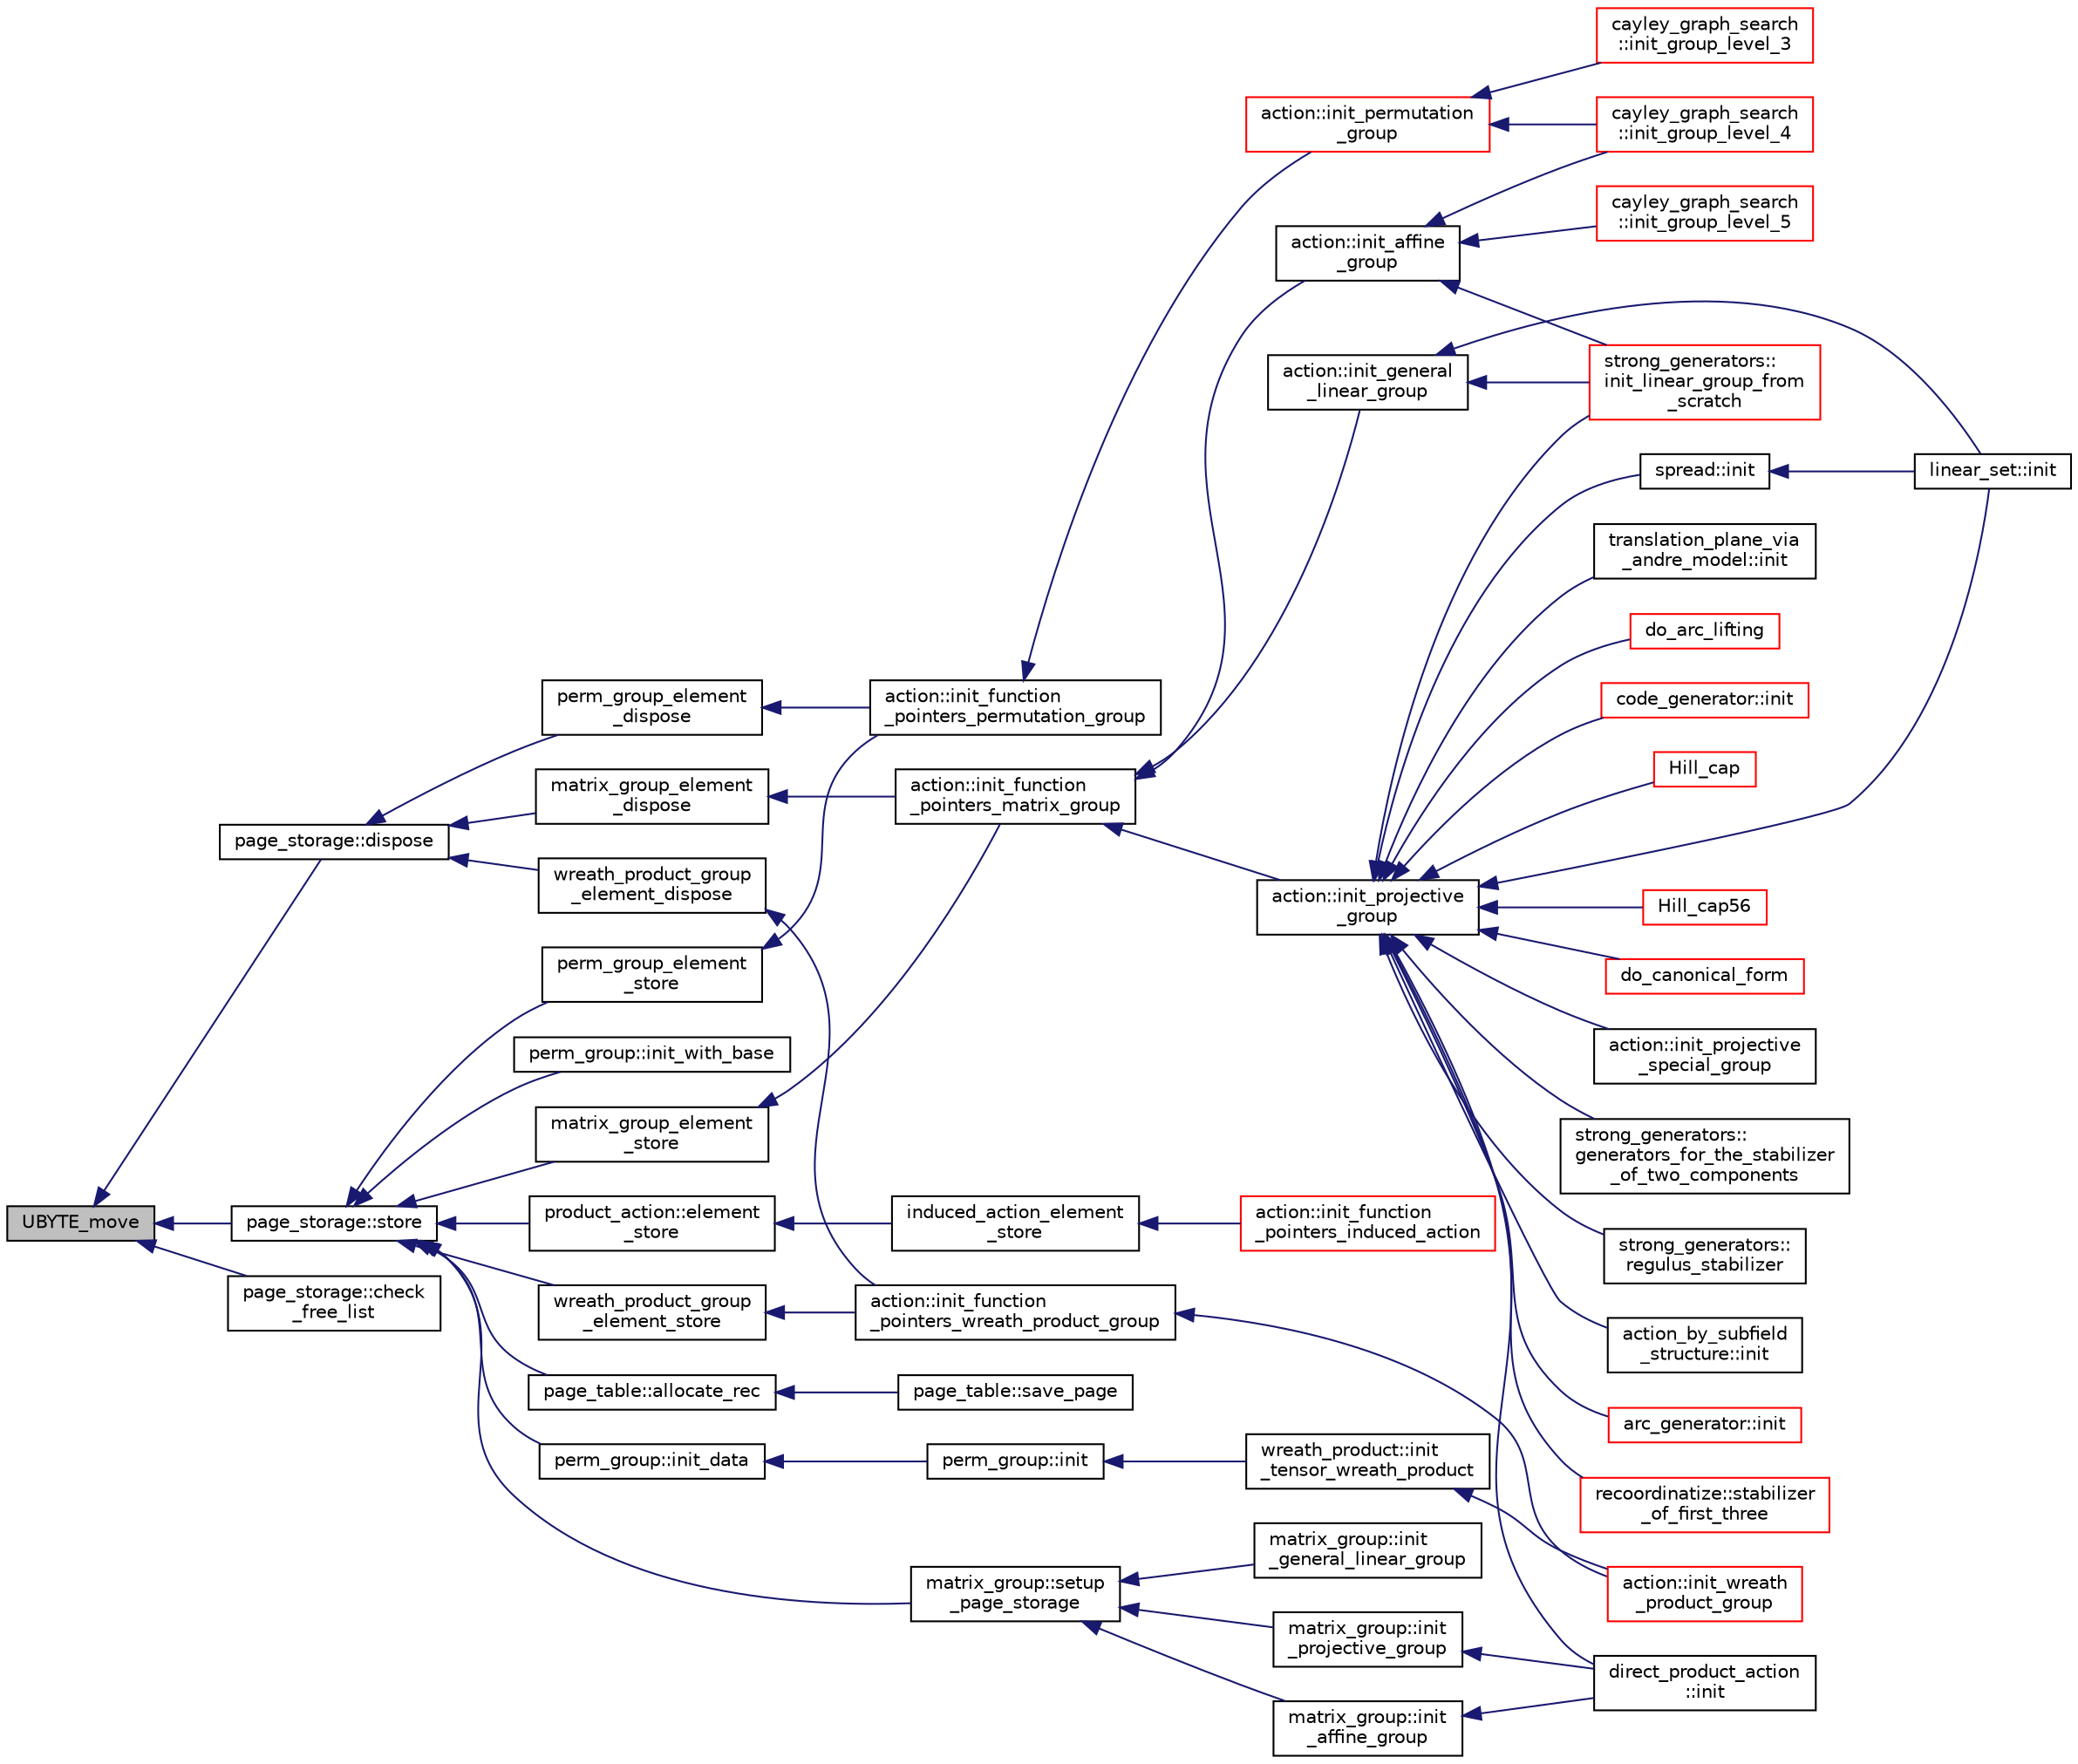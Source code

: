 digraph "UBYTE_move"
{
  edge [fontname="Helvetica",fontsize="10",labelfontname="Helvetica",labelfontsize="10"];
  node [fontname="Helvetica",fontsize="10",shape=record];
  rankdir="LR";
  Node7869 [label="UBYTE_move",height=0.2,width=0.4,color="black", fillcolor="grey75", style="filled", fontcolor="black"];
  Node7869 -> Node7870 [dir="back",color="midnightblue",fontsize="10",style="solid",fontname="Helvetica"];
  Node7870 [label="page_storage::store",height=0.2,width=0.4,color="black", fillcolor="white", style="filled",URL="$dc/d72/classpage__storage.html#a3d04ee0a97310a8211e223ccea1d2d3f"];
  Node7870 -> Node7871 [dir="back",color="midnightblue",fontsize="10",style="solid",fontname="Helvetica"];
  Node7871 [label="page_table::allocate_rec",height=0.2,width=0.4,color="black", fillcolor="white", style="filled",URL="$db/d0e/classpage__table.html#a45e2028ce5759778964466cd67d19a21"];
  Node7871 -> Node7872 [dir="back",color="midnightblue",fontsize="10",style="solid",fontname="Helvetica"];
  Node7872 [label="page_table::save_page",height=0.2,width=0.4,color="black", fillcolor="white", style="filled",URL="$db/d0e/classpage__table.html#a9cfaa5c50aab8724164a3fa28055fc26"];
  Node7870 -> Node7873 [dir="back",color="midnightblue",fontsize="10",style="solid",fontname="Helvetica"];
  Node7873 [label="matrix_group_element\l_store",height=0.2,width=0.4,color="black", fillcolor="white", style="filled",URL="$da/d0a/interface__matrix__group_8_c.html#a022239b4366d52af91901716d626b518"];
  Node7873 -> Node7874 [dir="back",color="midnightblue",fontsize="10",style="solid",fontname="Helvetica"];
  Node7874 [label="action::init_function\l_pointers_matrix_group",height=0.2,width=0.4,color="black", fillcolor="white", style="filled",URL="$d2/d86/classaction.html#a48cbc0106c21fdcb5ec74a9cf8f4e1d8"];
  Node7874 -> Node7875 [dir="back",color="midnightblue",fontsize="10",style="solid",fontname="Helvetica"];
  Node7875 [label="action::init_projective\l_group",height=0.2,width=0.4,color="black", fillcolor="white", style="filled",URL="$d2/d86/classaction.html#ad943cb9d3828331bf5634c6dbfc31afd"];
  Node7875 -> Node7876 [dir="back",color="midnightblue",fontsize="10",style="solid",fontname="Helvetica"];
  Node7876 [label="do_arc_lifting",height=0.2,width=0.4,color="red", fillcolor="white", style="filled",URL="$d5/d9e/arcs__orderly_8_c.html#a7367bc544c290322bdbd4545388a27a8"];
  Node7875 -> Node7878 [dir="back",color="midnightblue",fontsize="10",style="solid",fontname="Helvetica"];
  Node7878 [label="code_generator::init",height=0.2,width=0.4,color="red", fillcolor="white", style="filled",URL="$db/d37/classcode__generator.html#acfaa1e8badf6f30255203f499b130af8"];
  Node7875 -> Node7880 [dir="back",color="midnightblue",fontsize="10",style="solid",fontname="Helvetica"];
  Node7880 [label="direct_product_action\l::init",height=0.2,width=0.4,color="black", fillcolor="white", style="filled",URL="$d3/d78/classdirect__product__action.html#aad40060e5821c011cccaa65a5c4df64f"];
  Node7875 -> Node7881 [dir="back",color="midnightblue",fontsize="10",style="solid",fontname="Helvetica"];
  Node7881 [label="Hill_cap",height=0.2,width=0.4,color="red", fillcolor="white", style="filled",URL="$da/d28/hill_8_c.html#a7c2543fe497e681d4b492b16ea7f933e"];
  Node7875 -> Node7883 [dir="back",color="midnightblue",fontsize="10",style="solid",fontname="Helvetica"];
  Node7883 [label="linear_set::init",height=0.2,width=0.4,color="black", fillcolor="white", style="filled",URL="$dd/d86/classlinear__set.html#a7ab24e84423749047d5465cb15505475"];
  Node7875 -> Node7884 [dir="back",color="midnightblue",fontsize="10",style="solid",fontname="Helvetica"];
  Node7884 [label="Hill_cap56",height=0.2,width=0.4,color="red", fillcolor="white", style="filled",URL="$df/d74/tl__geometry_8h.html#ad7fc0ff2bf8455ab25e170c6930047a6"];
  Node7875 -> Node7886 [dir="back",color="midnightblue",fontsize="10",style="solid",fontname="Helvetica"];
  Node7886 [label="do_canonical_form",height=0.2,width=0.4,color="red", fillcolor="white", style="filled",URL="$dc/dd4/group__actions_8h.html#afb9f4a331a8a017ea3b8b7d9ed8dcc88"];
  Node7875 -> Node7888 [dir="back",color="midnightblue",fontsize="10",style="solid",fontname="Helvetica"];
  Node7888 [label="action::init_projective\l_special_group",height=0.2,width=0.4,color="black", fillcolor="white", style="filled",URL="$d2/d86/classaction.html#a4c69f0e07dff8ba8ac2415faf69d55a4"];
  Node7875 -> Node7889 [dir="back",color="midnightblue",fontsize="10",style="solid",fontname="Helvetica"];
  Node7889 [label="strong_generators::\linit_linear_group_from\l_scratch",height=0.2,width=0.4,color="red", fillcolor="white", style="filled",URL="$dc/d09/classstrong__generators.html#ad47ecfb9c141b65ed6aca34231d5a0d2"];
  Node7875 -> Node7894 [dir="back",color="midnightblue",fontsize="10",style="solid",fontname="Helvetica"];
  Node7894 [label="strong_generators::\lgenerators_for_the_stabilizer\l_of_two_components",height=0.2,width=0.4,color="black", fillcolor="white", style="filled",URL="$dc/d09/classstrong__generators.html#acd9ddc5b768e4cf3f2398383d5a8f3b2"];
  Node7875 -> Node7895 [dir="back",color="midnightblue",fontsize="10",style="solid",fontname="Helvetica"];
  Node7895 [label="strong_generators::\lregulus_stabilizer",height=0.2,width=0.4,color="black", fillcolor="white", style="filled",URL="$dc/d09/classstrong__generators.html#a32e999d14b4168695f2e775ddf2ed7e7"];
  Node7875 -> Node7896 [dir="back",color="midnightblue",fontsize="10",style="solid",fontname="Helvetica"];
  Node7896 [label="action_by_subfield\l_structure::init",height=0.2,width=0.4,color="black", fillcolor="white", style="filled",URL="$dd/d67/classaction__by__subfield__structure.html#a565b45607d3ebc3eaa0e910a6ce6a661"];
  Node7875 -> Node7897 [dir="back",color="midnightblue",fontsize="10",style="solid",fontname="Helvetica"];
  Node7897 [label="arc_generator::init",height=0.2,width=0.4,color="red", fillcolor="white", style="filled",URL="$d4/d21/classarc__generator.html#ae614e18e9c641d67069fa27d48245cde"];
  Node7875 -> Node7904 [dir="back",color="midnightblue",fontsize="10",style="solid",fontname="Helvetica"];
  Node7904 [label="recoordinatize::stabilizer\l_of_first_three",height=0.2,width=0.4,color="red", fillcolor="white", style="filled",URL="$d3/d3c/classrecoordinatize.html#ae8a24e776a57f0ac4923f6ed1d1db6e6"];
  Node7875 -> Node7906 [dir="back",color="midnightblue",fontsize="10",style="solid",fontname="Helvetica"];
  Node7906 [label="spread::init",height=0.2,width=0.4,color="black", fillcolor="white", style="filled",URL="$da/dc1/classspread.html#aa2493aebcdd72c4472213711dfcc2ab6"];
  Node7906 -> Node7883 [dir="back",color="midnightblue",fontsize="10",style="solid",fontname="Helvetica"];
  Node7875 -> Node7907 [dir="back",color="midnightblue",fontsize="10",style="solid",fontname="Helvetica"];
  Node7907 [label="translation_plane_via\l_andre_model::init",height=0.2,width=0.4,color="black", fillcolor="white", style="filled",URL="$d1/dcc/classtranslation__plane__via__andre__model.html#adb424599de168ade331979a9218ee07b"];
  Node7874 -> Node7908 [dir="back",color="midnightblue",fontsize="10",style="solid",fontname="Helvetica"];
  Node7908 [label="action::init_affine\l_group",height=0.2,width=0.4,color="black", fillcolor="white", style="filled",URL="$d2/d86/classaction.html#a32c0c683b3071fef19d28ca4880b568a"];
  Node7908 -> Node7909 [dir="back",color="midnightblue",fontsize="10",style="solid",fontname="Helvetica"];
  Node7909 [label="cayley_graph_search\l::init_group_level_4",height=0.2,width=0.4,color="red", fillcolor="white", style="filled",URL="$de/dae/classcayley__graph__search.html#a6593f90cd91bea8c23fe71acca05655e"];
  Node7908 -> Node7914 [dir="back",color="midnightblue",fontsize="10",style="solid",fontname="Helvetica"];
  Node7914 [label="cayley_graph_search\l::init_group_level_5",height=0.2,width=0.4,color="red", fillcolor="white", style="filled",URL="$de/dae/classcayley__graph__search.html#ab4427f6ab65833dae31a18f44a5d6d7a"];
  Node7908 -> Node7889 [dir="back",color="midnightblue",fontsize="10",style="solid",fontname="Helvetica"];
  Node7874 -> Node7915 [dir="back",color="midnightblue",fontsize="10",style="solid",fontname="Helvetica"];
  Node7915 [label="action::init_general\l_linear_group",height=0.2,width=0.4,color="black", fillcolor="white", style="filled",URL="$d2/d86/classaction.html#a1ff1bf53f9073bfc76ff073e7af6f396"];
  Node7915 -> Node7883 [dir="back",color="midnightblue",fontsize="10",style="solid",fontname="Helvetica"];
  Node7915 -> Node7889 [dir="back",color="midnightblue",fontsize="10",style="solid",fontname="Helvetica"];
  Node7870 -> Node7916 [dir="back",color="midnightblue",fontsize="10",style="solid",fontname="Helvetica"];
  Node7916 [label="perm_group_element\l_store",height=0.2,width=0.4,color="black", fillcolor="white", style="filled",URL="$df/d36/interface__perm__group_8_c.html#a952bca01116a86ba8c2886b67d414784"];
  Node7916 -> Node7917 [dir="back",color="midnightblue",fontsize="10",style="solid",fontname="Helvetica"];
  Node7917 [label="action::init_function\l_pointers_permutation_group",height=0.2,width=0.4,color="black", fillcolor="white", style="filled",URL="$d2/d86/classaction.html#a8e6cd4aa446047edbebe7e0702dc1f17"];
  Node7917 -> Node7918 [dir="back",color="midnightblue",fontsize="10",style="solid",fontname="Helvetica"];
  Node7918 [label="action::init_permutation\l_group",height=0.2,width=0.4,color="red", fillcolor="white", style="filled",URL="$d2/d86/classaction.html#a339bbfc596572ec88071c5f5e0ce3f41"];
  Node7918 -> Node7919 [dir="back",color="midnightblue",fontsize="10",style="solid",fontname="Helvetica"];
  Node7919 [label="cayley_graph_search\l::init_group_level_3",height=0.2,width=0.4,color="red", fillcolor="white", style="filled",URL="$de/dae/classcayley__graph__search.html#a7c936e674e8ea64597fa37ae5aa71c71"];
  Node7918 -> Node7909 [dir="back",color="midnightblue",fontsize="10",style="solid",fontname="Helvetica"];
  Node7870 -> Node7955 [dir="back",color="midnightblue",fontsize="10",style="solid",fontname="Helvetica"];
  Node7955 [label="wreath_product_group\l_element_store",height=0.2,width=0.4,color="black", fillcolor="white", style="filled",URL="$da/d12/interface__wreath__product_8_c.html#acbaacfb80dda5ce3de5603e5972b088f"];
  Node7955 -> Node7956 [dir="back",color="midnightblue",fontsize="10",style="solid",fontname="Helvetica"];
  Node7956 [label="action::init_function\l_pointers_wreath_product_group",height=0.2,width=0.4,color="black", fillcolor="white", style="filled",URL="$d2/d86/classaction.html#a149d3bdc89556d74a4a20597f0cccdc0"];
  Node7956 -> Node7957 [dir="back",color="midnightblue",fontsize="10",style="solid",fontname="Helvetica"];
  Node7957 [label="action::init_wreath\l_product_group",height=0.2,width=0.4,color="red", fillcolor="white", style="filled",URL="$d2/d86/classaction.html#a29d8425b266eff98677406f084ee3f86"];
  Node7870 -> Node7960 [dir="back",color="midnightblue",fontsize="10",style="solid",fontname="Helvetica"];
  Node7960 [label="matrix_group::setup\l_page_storage",height=0.2,width=0.4,color="black", fillcolor="white", style="filled",URL="$d3/ded/classmatrix__group.html#a9752a39a870f8053562d65f9bac110a0"];
  Node7960 -> Node7961 [dir="back",color="midnightblue",fontsize="10",style="solid",fontname="Helvetica"];
  Node7961 [label="matrix_group::init\l_projective_group",height=0.2,width=0.4,color="black", fillcolor="white", style="filled",URL="$d3/ded/classmatrix__group.html#a626286de5799c4c9e45216e735b1d233"];
  Node7961 -> Node7880 [dir="back",color="midnightblue",fontsize="10",style="solid",fontname="Helvetica"];
  Node7960 -> Node7962 [dir="back",color="midnightblue",fontsize="10",style="solid",fontname="Helvetica"];
  Node7962 [label="matrix_group::init\l_affine_group",height=0.2,width=0.4,color="black", fillcolor="white", style="filled",URL="$d3/ded/classmatrix__group.html#aa278bd127d400940516c20bfe1f2f91e"];
  Node7962 -> Node7880 [dir="back",color="midnightblue",fontsize="10",style="solid",fontname="Helvetica"];
  Node7960 -> Node7963 [dir="back",color="midnightblue",fontsize="10",style="solid",fontname="Helvetica"];
  Node7963 [label="matrix_group::init\l_general_linear_group",height=0.2,width=0.4,color="black", fillcolor="white", style="filled",URL="$d3/ded/classmatrix__group.html#a0aa3c4187d8504b88f9f0aa644b48b86"];
  Node7870 -> Node7964 [dir="back",color="midnightblue",fontsize="10",style="solid",fontname="Helvetica"];
  Node7964 [label="perm_group::init_data",height=0.2,width=0.4,color="black", fillcolor="white", style="filled",URL="$df/d0a/classperm__group.html#abbcdd66714f6c380e6343d12592f0745"];
  Node7964 -> Node7965 [dir="back",color="midnightblue",fontsize="10",style="solid",fontname="Helvetica"];
  Node7965 [label="perm_group::init",height=0.2,width=0.4,color="black", fillcolor="white", style="filled",URL="$df/d0a/classperm__group.html#aefb07e1e34c09ec498ca1ae072520b48"];
  Node7965 -> Node7966 [dir="back",color="midnightblue",fontsize="10",style="solid",fontname="Helvetica"];
  Node7966 [label="wreath_product::init\l_tensor_wreath_product",height=0.2,width=0.4,color="black", fillcolor="white", style="filled",URL="$d8/dfa/classwreath__product.html#abab9a46886db102826e2ca2c1bfc39de"];
  Node7966 -> Node7957 [dir="back",color="midnightblue",fontsize="10",style="solid",fontname="Helvetica"];
  Node7870 -> Node7967 [dir="back",color="midnightblue",fontsize="10",style="solid",fontname="Helvetica"];
  Node7967 [label="perm_group::init_with_base",height=0.2,width=0.4,color="black", fillcolor="white", style="filled",URL="$df/d0a/classperm__group.html#aa02263e401019788ab97480d11590f9a"];
  Node7870 -> Node7968 [dir="back",color="midnightblue",fontsize="10",style="solid",fontname="Helvetica"];
  Node7968 [label="product_action::element\l_store",height=0.2,width=0.4,color="black", fillcolor="white", style="filled",URL="$d8/d74/classproduct__action.html#af09e17711565cdfb825fa56a8ee06809"];
  Node7968 -> Node7969 [dir="back",color="midnightblue",fontsize="10",style="solid",fontname="Helvetica"];
  Node7969 [label="induced_action_element\l_store",height=0.2,width=0.4,color="black", fillcolor="white", style="filled",URL="$d3/d27/interface_8_c.html#a23d42fb239ba7e886b1fb9fc96f1a3be"];
  Node7969 -> Node7970 [dir="back",color="midnightblue",fontsize="10",style="solid",fontname="Helvetica"];
  Node7970 [label="action::init_function\l_pointers_induced_action",height=0.2,width=0.4,color="red", fillcolor="white", style="filled",URL="$d2/d86/classaction.html#a3b9287d084b24f7a3b9532a7589c58de"];
  Node7869 -> Node8127 [dir="back",color="midnightblue",fontsize="10",style="solid",fontname="Helvetica"];
  Node8127 [label="page_storage::dispose",height=0.2,width=0.4,color="black", fillcolor="white", style="filled",URL="$dc/d72/classpage__storage.html#a10a87bab5f2aac2f4ddf3ebe84cf897a"];
  Node8127 -> Node8128 [dir="back",color="midnightblue",fontsize="10",style="solid",fontname="Helvetica"];
  Node8128 [label="matrix_group_element\l_dispose",height=0.2,width=0.4,color="black", fillcolor="white", style="filled",URL="$da/d0a/interface__matrix__group_8_c.html#a28120d2087dc07bb997d1aa89319f8fc"];
  Node8128 -> Node7874 [dir="back",color="midnightblue",fontsize="10",style="solid",fontname="Helvetica"];
  Node8127 -> Node8129 [dir="back",color="midnightblue",fontsize="10",style="solid",fontname="Helvetica"];
  Node8129 [label="perm_group_element\l_dispose",height=0.2,width=0.4,color="black", fillcolor="white", style="filled",URL="$df/d36/interface__perm__group_8_c.html#a7acd913c897a8bbbc47e4e4f1a63a6c2"];
  Node8129 -> Node7917 [dir="back",color="midnightblue",fontsize="10",style="solid",fontname="Helvetica"];
  Node8127 -> Node8130 [dir="back",color="midnightblue",fontsize="10",style="solid",fontname="Helvetica"];
  Node8130 [label="wreath_product_group\l_element_dispose",height=0.2,width=0.4,color="black", fillcolor="white", style="filled",URL="$da/d12/interface__wreath__product_8_c.html#a9136b8542f4b9a26e00a6d72261c8894"];
  Node8130 -> Node7956 [dir="back",color="midnightblue",fontsize="10",style="solid",fontname="Helvetica"];
  Node7869 -> Node8131 [dir="back",color="midnightblue",fontsize="10",style="solid",fontname="Helvetica"];
  Node8131 [label="page_storage::check\l_free_list",height=0.2,width=0.4,color="black", fillcolor="white", style="filled",URL="$dc/d72/classpage__storage.html#ada67dcd3273a8dff795eb8d8e60aa996"];
}
